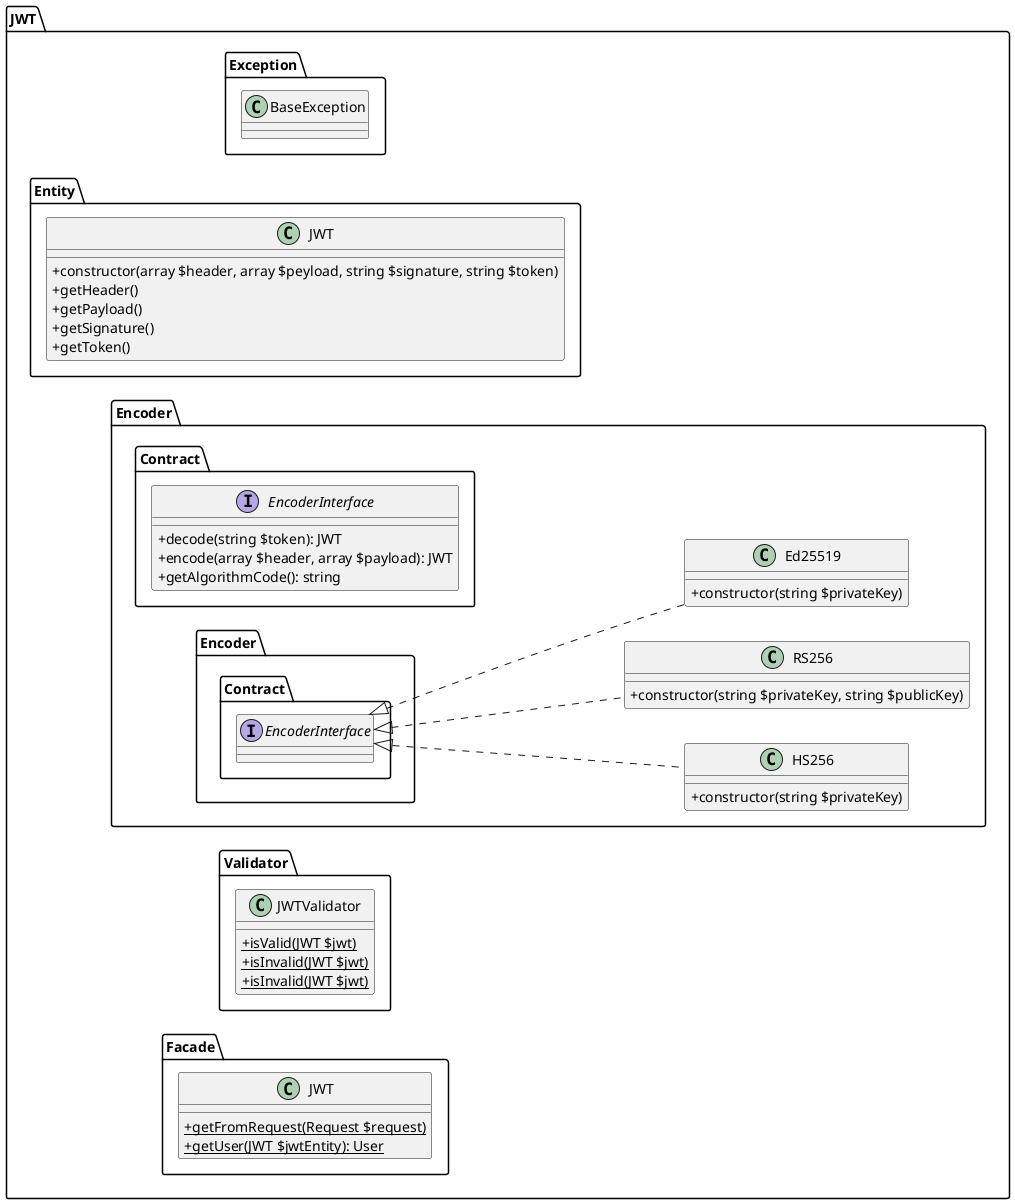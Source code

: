@startuml

left to right direction
skinparam classAttributeIconSize 0

package JWT {

    namespace Exception {

        class BaseException {

        }
    }

    namespace Entity {

        class JWT {
            + constructor(array $header, array $peyload, string $signature, string $token)
            + getHeader()
            + getPayload()
            + getSignature()
            + getToken()
        }
    }

    namespace Encoder {

        namespace Contract {
            interface EncoderInterface {
                + decode(string $token): JWT
                + encode(array $header, array $payload): JWT
                + getAlgorithmCode(): string
            }
        }

        class HS256 implements Encoder.Contract.EncoderInterface {
            + constructor(string $privateKey)
        }

        class RS256 implements Encoder.Contract.EncoderInterface {
            + constructor(string $privateKey, string $publicKey)
        }

        class Ed25519 implements Encoder.Contract.EncoderInterface {
            + constructor(string $privateKey)
        }
    }

    namespace Validator {
        class JWTValidator
        {
            + {static} isValid(JWT $jwt)
            + {static} isInvalid(JWT $jwt)
            + {static} isInvalid(JWT $jwt)
        }
    }

    namespace Facade {

        class JWT {
            + {static} getFromRequest(Request $request)
            + {static} getUser(JWT $jwtEntity): User
        }
    }

    /'
    Builder.MyClass1 ..>  Builder.MyClass2
    Builder.MyClass1 ..|>  Builder.MyClass2
    Builder.MyClass1 --o Builder.MyClass2
    '/
}

@enduml
